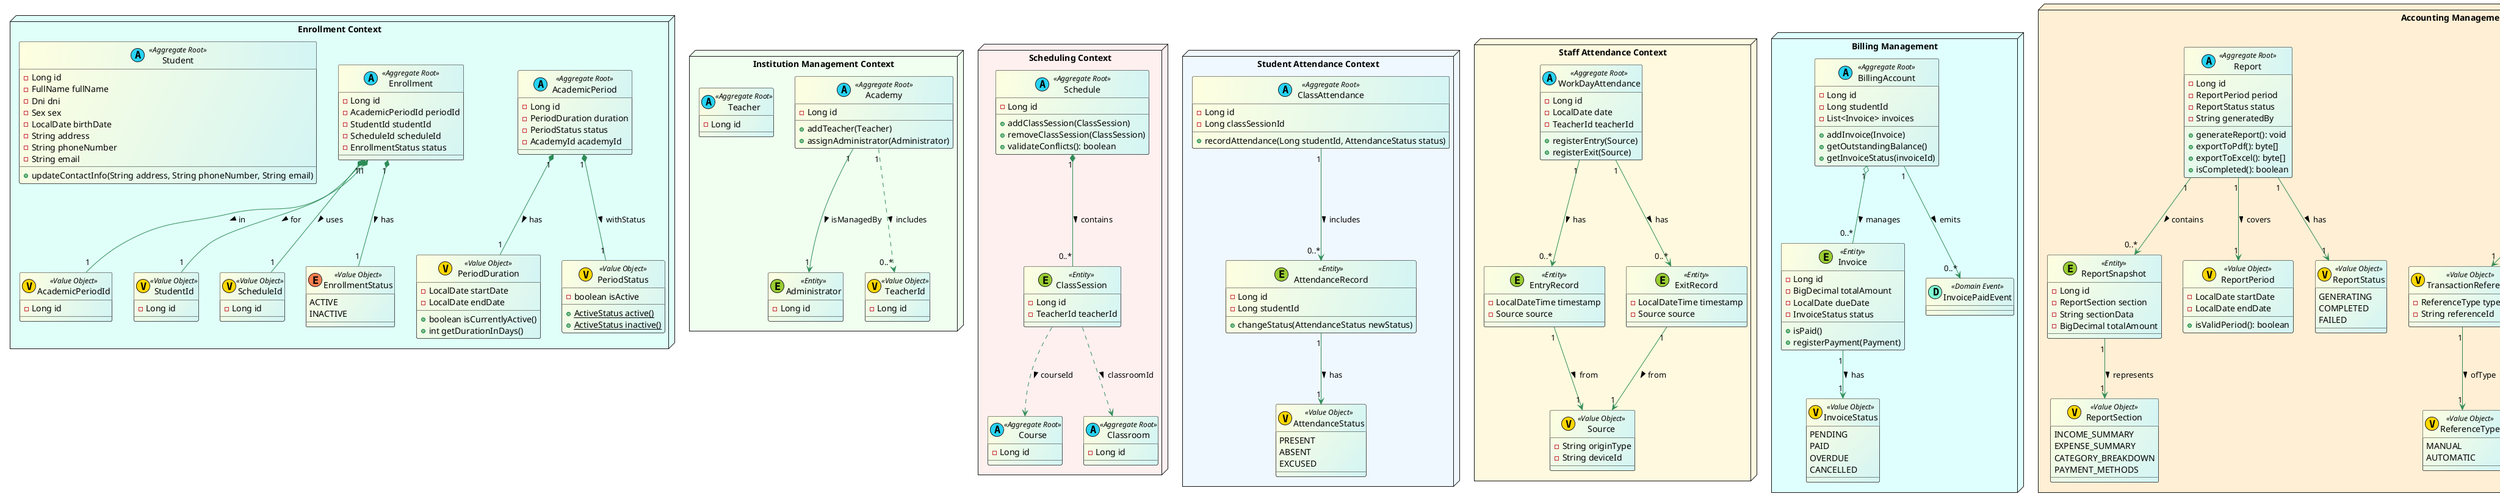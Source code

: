 @startuml Demy: Diagrams of Domain Models

skinparam class {
    BackgroundColor LightYellow/D3F5F5
    ArrowColor SeaGreen
    ' BackgroundColor<<Aggregate Root>> #27D3F5
    ' BackgroundColor<<Entity>> #9ACD32
    ' BackgroundColor<<Value Object>> #FFD700
    ' BorderColor Black
    ' FontSize 12
}

package "Enrollment Context" <<Node>> #E0FFF9 {
    class AcademicPeriod <<(A, #27D3F5) Aggregate Root>> {
        - Long id
        - PeriodDuration duration
        - PeriodStatus status
        - AcademyId academyId
    }

    class Enrollment <<(A, #27D3F5) Aggregate Root>> {
        - Long id
        - AcademicPeriodId periodId
        - StudentId studentId
        - ScheduleId scheduleId
        - EnrollmentStatus status
    }

    class Student <<(A, #27D3F5) Aggregate Root>> {
        - Long id
        - FullName fullName
        - Dni dni
        - Sex sex
        - LocalDate birthDate
        - String address
        - String phoneNumber
        - String email
        + updateContactInfo(String address, String phoneNumber, String email)
    }

    class AcademicPeriodId <<(V, #FFD700) Value Object>> {
        - Long id
    }

    class StudentId <<(V, #FFD700) Value Object>> {
        - Long id
    }

    class ScheduleId <<(V, #FFD700) Value Object>> {
        - Long id
    }

    class PeriodDuration <<(V, #FFD700) Value Object>> {
        - LocalDate startDate
        - LocalDate endDate
        + boolean isCurrentlyActive()
        + int getDurationInDays()
    }

    class PeriodStatus <<(V, #FFD700) Value Object>> {
        - boolean isActive
        + {static} ActiveStatus active()
        + {static} ActiveStatus inactive()
    }

    enum EnrollmentStatus <<(E, #FF7F50) Value Object>> {
        ACTIVE
        INACTIVE
    }

    ' Relationships
    AcademicPeriod "1" *-- "1" PeriodDuration : has >
    AcademicPeriod "1" *-- "1" PeriodStatus : withStatus >
    Enrollment "1" *-- "1" AcademicPeriodId : in >
    Enrollment "1" *-- "1" StudentId : for >
    Enrollment "1" *-- "1" ScheduleId : uses >
    Enrollment "1" *-- "1" EnrollmentStatus : has >
}

package "Institution Management Context" <<Node>> #F0FFF0 {
    class Academy <<(A, #27D3F5) Aggregate Root>> {
        - Long id
        + addTeacher(Teacher)
        + assignAdministrator(Administrator)
    }

    class Teacher <<(A, #27D3F5) Aggregate Root>> {
        - Long id
    }

    class Administrator <<(E, #9ACD32) Entity>> {
        - Long id
    }

    class TeacherId <<(V, #FFD700) Value Object>> {
        - Long id
    }

    ' Relationships
    Academy "1" --> "1" Administrator : isManagedBy >
    Academy "1" ..> "0..*" TeacherId : includes >
}

package "Scheduling Context" <<Node>> #FFF0F0 {
    class Schedule <<(A, #27D3F5) Aggregate Root>> {
        - Long id
        + addClassSession(ClassSession)
        + removeClassSession(ClassSession)
        + validateConflicts(): boolean
    }

    class ClassSession <<(E, #9ACD32) Entity>> {
        - Long id
        - TeacherId teacherId
    }

    class Course <<(A, #27D3F5) Aggregate Root>> {
        - Long id
    }

    class Classroom <<(A, #27D3F5) Aggregate Root>> {
        - Long id
    }

    ' Relationships
    Schedule "1" *-- "0..*" ClassSession : contains >

    ' Weak (ID-based) references
    ClassSession ..> Course : courseId >
    ClassSession ..> Classroom : classroomId >
}

package "Student Attendance Context" <<Node>> #F0F8FF {
    class ClassAttendance <<(A, #27D3F5) Aggregate Root>> {
        - Long id
        - Long classSessionId
        + recordAttendance(Long studentId, AttendanceStatus status)
    }

    class AttendanceRecord <<(E, #9ACD32) Entity>> {
        - Long id
        - Long studentId
        + changeStatus(AttendanceStatus newStatus)
    }

    enum AttendanceStatus <<(V, #FFD700) Value Object>> {
        PRESENT
        ABSENT
        EXCUSED
    }
    ' Relationships
    ClassAttendance "1" --> "0..*" AttendanceRecord : includes >
    AttendanceRecord "1" --> "1" AttendanceStatus : has >
}

package "Staff Attendance Context" <<Node>> #FFFADF {
    class WorkDayAttendance <<(A, #27D3F5) Aggregate Root>> {
        - Long id
        - LocalDate date
        - TeacherId teacherId
        + registerEntry(Source)
        + registerExit(Source)
    }

    class EntryRecord <<(E, #9ACD32) Entity>> {
        - LocalDateTime timestamp
        - Source source
    }

    class ExitRecord <<(E, #9ACD32) Entity>> {
        - LocalDateTime timestamp
        - Source source
    }

    class Source <<(V, #FFD700) Value Object>> {
        - String originType
        - String deviceId
    }

    ' Relationships
    WorkDayAttendance "1" --> "0..*" EntryRecord : has >
    WorkDayAttendance "1" --> "0..*" ExitRecord : has >
    EntryRecord "1" --> "1" Source : from >
    ExitRecord "1" --> "1" Source : from >
}

package "Billing Management" <<Node>> #DFFFFF {
    class BillingAccount <<(A, #27D3F5) Aggregate Root>> {
        - Long id
        - Long studentId
        - List<Invoice> invoices
        + addInvoice(Invoice)
        + getOutstandingBalance()
        + getInvoiceStatus(invoiceId)
    }

    class Invoice <<(E, #9ACD32) Entity>> {
        - Long id
        - BigDecimal totalAmount
        - LocalDate dueDate
        - InvoiceStatus status
        + isPaid()
        + registerPayment(Payment)
    }

    class InvoicePaidEvent <<(D, #7FFFD4) Domain Event>> {

    }

    enum InvoiceStatus <<(V, #FFD700) Value Object>> {
        PENDING
        PAID
        OVERDUE
        CANCELLED
    }

    ' Relationships
    BillingAccount "1" --> "0..*" InvoicePaidEvent : emits >
    BillingAccount "1" o-- "0..*" Invoice : manages >
    Invoice "1" --> "1" InvoiceStatus : has >
}

package "Accounting Management" <<Node>> #FFEFD5 {
    class Transaction <<(A, #27D3F5) Aggregate Root>> {
        - Long id
        - TransactionType type
        - TransactionCategory category
        - TransactionMethod method
        - TransactionReference reference
        - String concept
        - BigDecimal amount
        - LocalDateTime date
        + isManualEntry(): boolean
        + isFromExternalSystem(): boolean
        + validateReferenceId(): boolean
    }

    class TransactionReference <<(V, #FFD700) Value Object>> {
        - ReferenceType type
        - String referenceId
    }

    enum ReferenceType <<(V, #FFD700) Value Object>> {
        MANUAL
        AUTOMATIC
    }

    enum TransactionMethod <<(V, #FFD700) Value Object>> {
        CREDIT_CARD
        BANK_TRANSFER
        CASH
    }

    enum TransactionType <<(V, #FFD700) Value Object>> {
        INCOME
        EXPENSE
    }

    enum TransactionCategory <<(V, #FFD700) Value Object>> {
        STUDENTS
        MATERIALS
        SALARY
        UTILITIES
        OTHER
    }

    class Report <<(A, #27D3F5) Aggregate Root>> {
        - Long id
        - ReportPeriod period
        - ReportStatus status
        - String generatedBy
        + generateReport(): void
        + exportToPdf(): byte[]
        + exportToExcel(): byte[]
        + isCompleted(): boolean
    }

    class ReportSnapshot <<(E, #9ACD32) Entity>> {
        - Long id
        - ReportSection section
        - String sectionData
        - BigDecimal totalAmount
    }

    class ReportPeriod <<(V, #FFD700) Value Object>> {
        - LocalDate startDate
        - LocalDate endDate
        + isValidPeriod(): boolean
    }

    enum ReportSection <<(V, #FFD700) Value Object>> {
        INCOME_SUMMARY
        EXPENSE_SUMMARY
        CATEGORY_BREAKDOWN
        PAYMENT_METHODS
    }

    enum ReportStatus <<(V, #FFD700) Value Object>> {
        GENERATING
        COMPLETED
        FAILED
    }

    ' Relationships
    Transaction "1" --> "1" TransactionType : has >
    Transaction "1" --> "1" TransactionCategory : categorizedAs >
    Transaction "1" --> "1" TransactionMethod : uses >
    Transaction "1" --> "1" TransactionReference : references >
    TransactionReference "1" --> "1" ReferenceType : ofType >

    Report "1" --> "0..*" ReportSnapshot : contains >
    Report "1" --> "1" ReportPeriod : covers >
    Report "1" --> "1" ReportStatus : has >
    ReportSnapshot "1" --> "1" ReportSection : represents >
}

package "Shared Kernel" <<Node>> #FFF5F5 {
    class TeacherId <<(V, #FFD700) Value Object>> {
        - Long id
    }

    class FullName <<(V, #FFD700) Value Object>> {
        - String firstName
        - String lastName
        + String getFullName()
    }
}

' Define relationships between contexts
'Student "1" --> "1" FullName : has >
'ClassSession "1" --> "1" TeacherId : taughtBy >
'WorkDayAttendance "1" --> "1" TeacherId : for >

@enduml